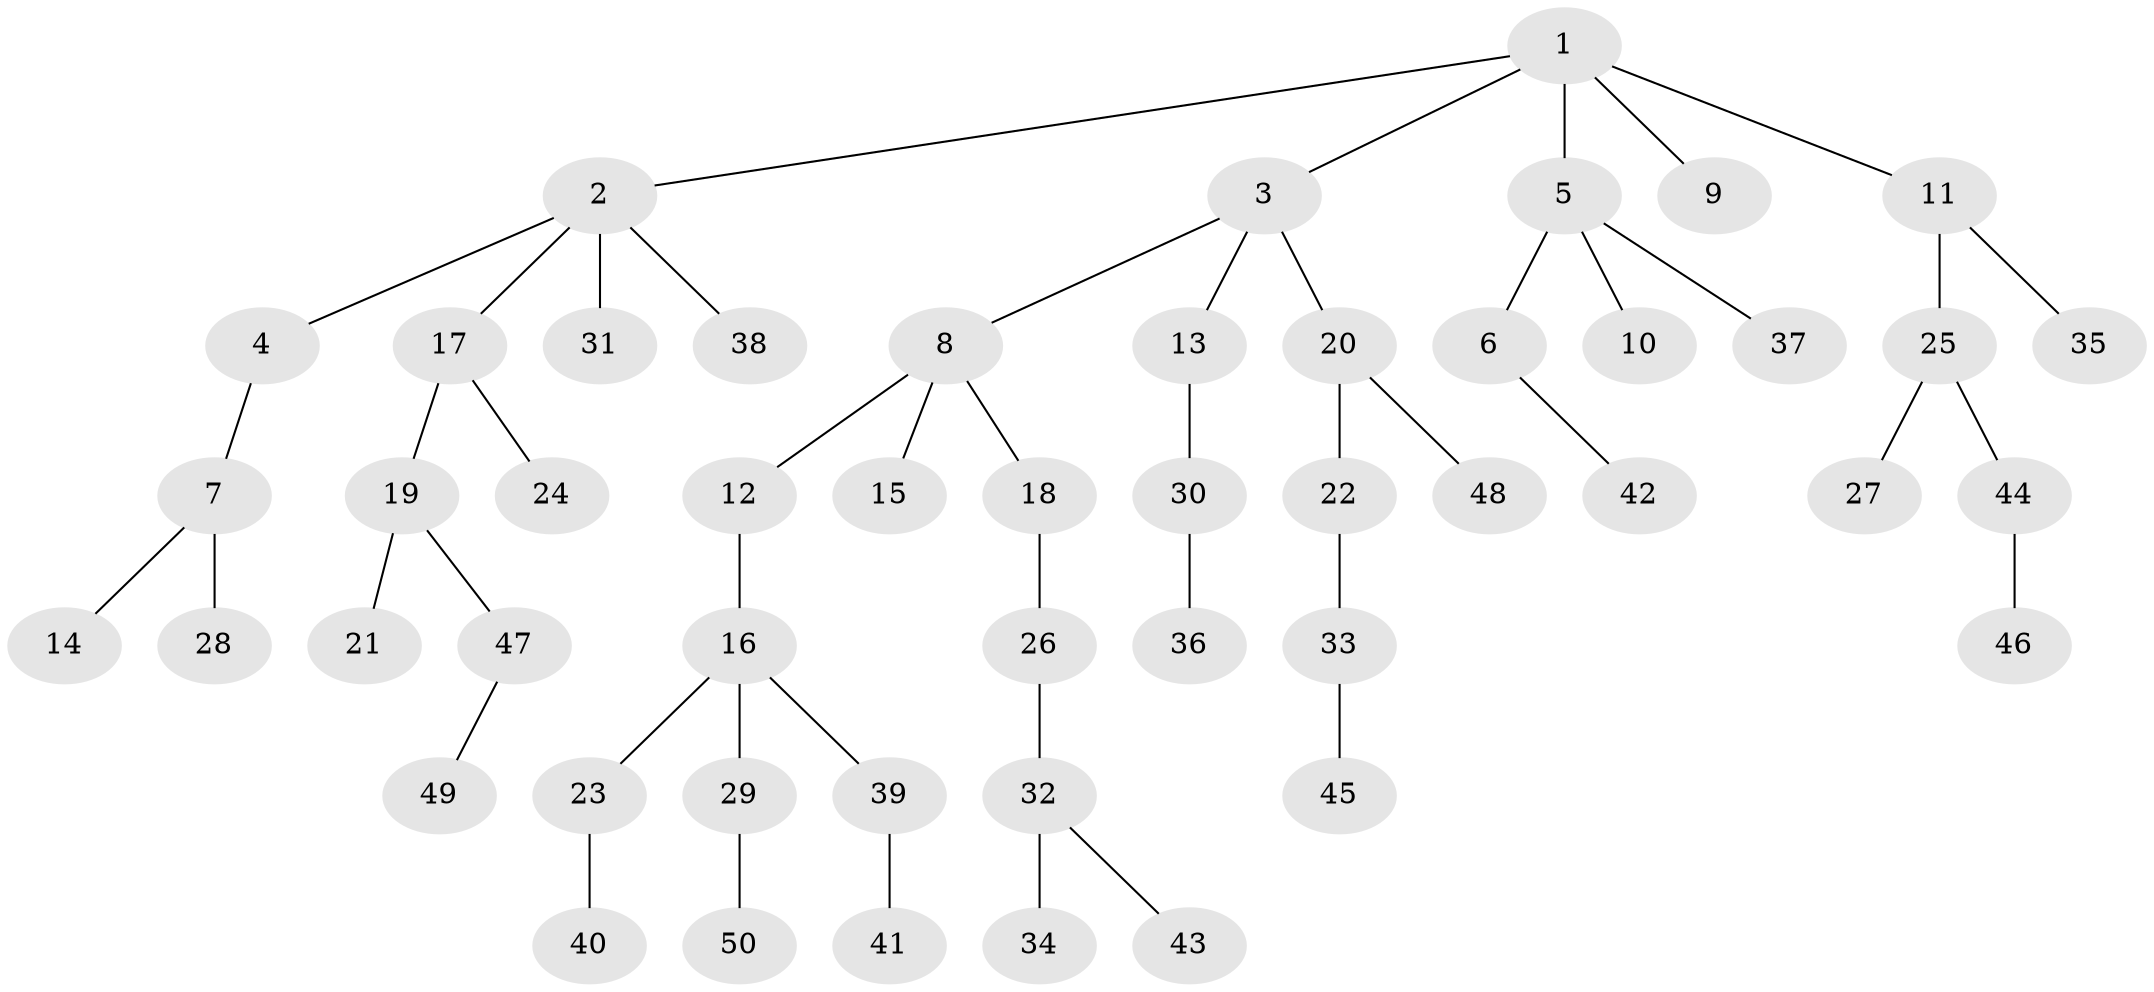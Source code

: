 // coarse degree distribution, {2: 0.22857142857142856, 6: 0.05714285714285714, 1: 0.5714285714285714, 4: 0.08571428571428572, 3: 0.02857142857142857, 5: 0.02857142857142857}
// Generated by graph-tools (version 1.1) at 2025/56/03/04/25 21:56:14]
// undirected, 50 vertices, 49 edges
graph export_dot {
graph [start="1"]
  node [color=gray90,style=filled];
  1;
  2;
  3;
  4;
  5;
  6;
  7;
  8;
  9;
  10;
  11;
  12;
  13;
  14;
  15;
  16;
  17;
  18;
  19;
  20;
  21;
  22;
  23;
  24;
  25;
  26;
  27;
  28;
  29;
  30;
  31;
  32;
  33;
  34;
  35;
  36;
  37;
  38;
  39;
  40;
  41;
  42;
  43;
  44;
  45;
  46;
  47;
  48;
  49;
  50;
  1 -- 2;
  1 -- 3;
  1 -- 5;
  1 -- 9;
  1 -- 11;
  2 -- 4;
  2 -- 17;
  2 -- 31;
  2 -- 38;
  3 -- 8;
  3 -- 13;
  3 -- 20;
  4 -- 7;
  5 -- 6;
  5 -- 10;
  5 -- 37;
  6 -- 42;
  7 -- 14;
  7 -- 28;
  8 -- 12;
  8 -- 15;
  8 -- 18;
  11 -- 25;
  11 -- 35;
  12 -- 16;
  13 -- 30;
  16 -- 23;
  16 -- 29;
  16 -- 39;
  17 -- 19;
  17 -- 24;
  18 -- 26;
  19 -- 21;
  19 -- 47;
  20 -- 22;
  20 -- 48;
  22 -- 33;
  23 -- 40;
  25 -- 27;
  25 -- 44;
  26 -- 32;
  29 -- 50;
  30 -- 36;
  32 -- 34;
  32 -- 43;
  33 -- 45;
  39 -- 41;
  44 -- 46;
  47 -- 49;
}
